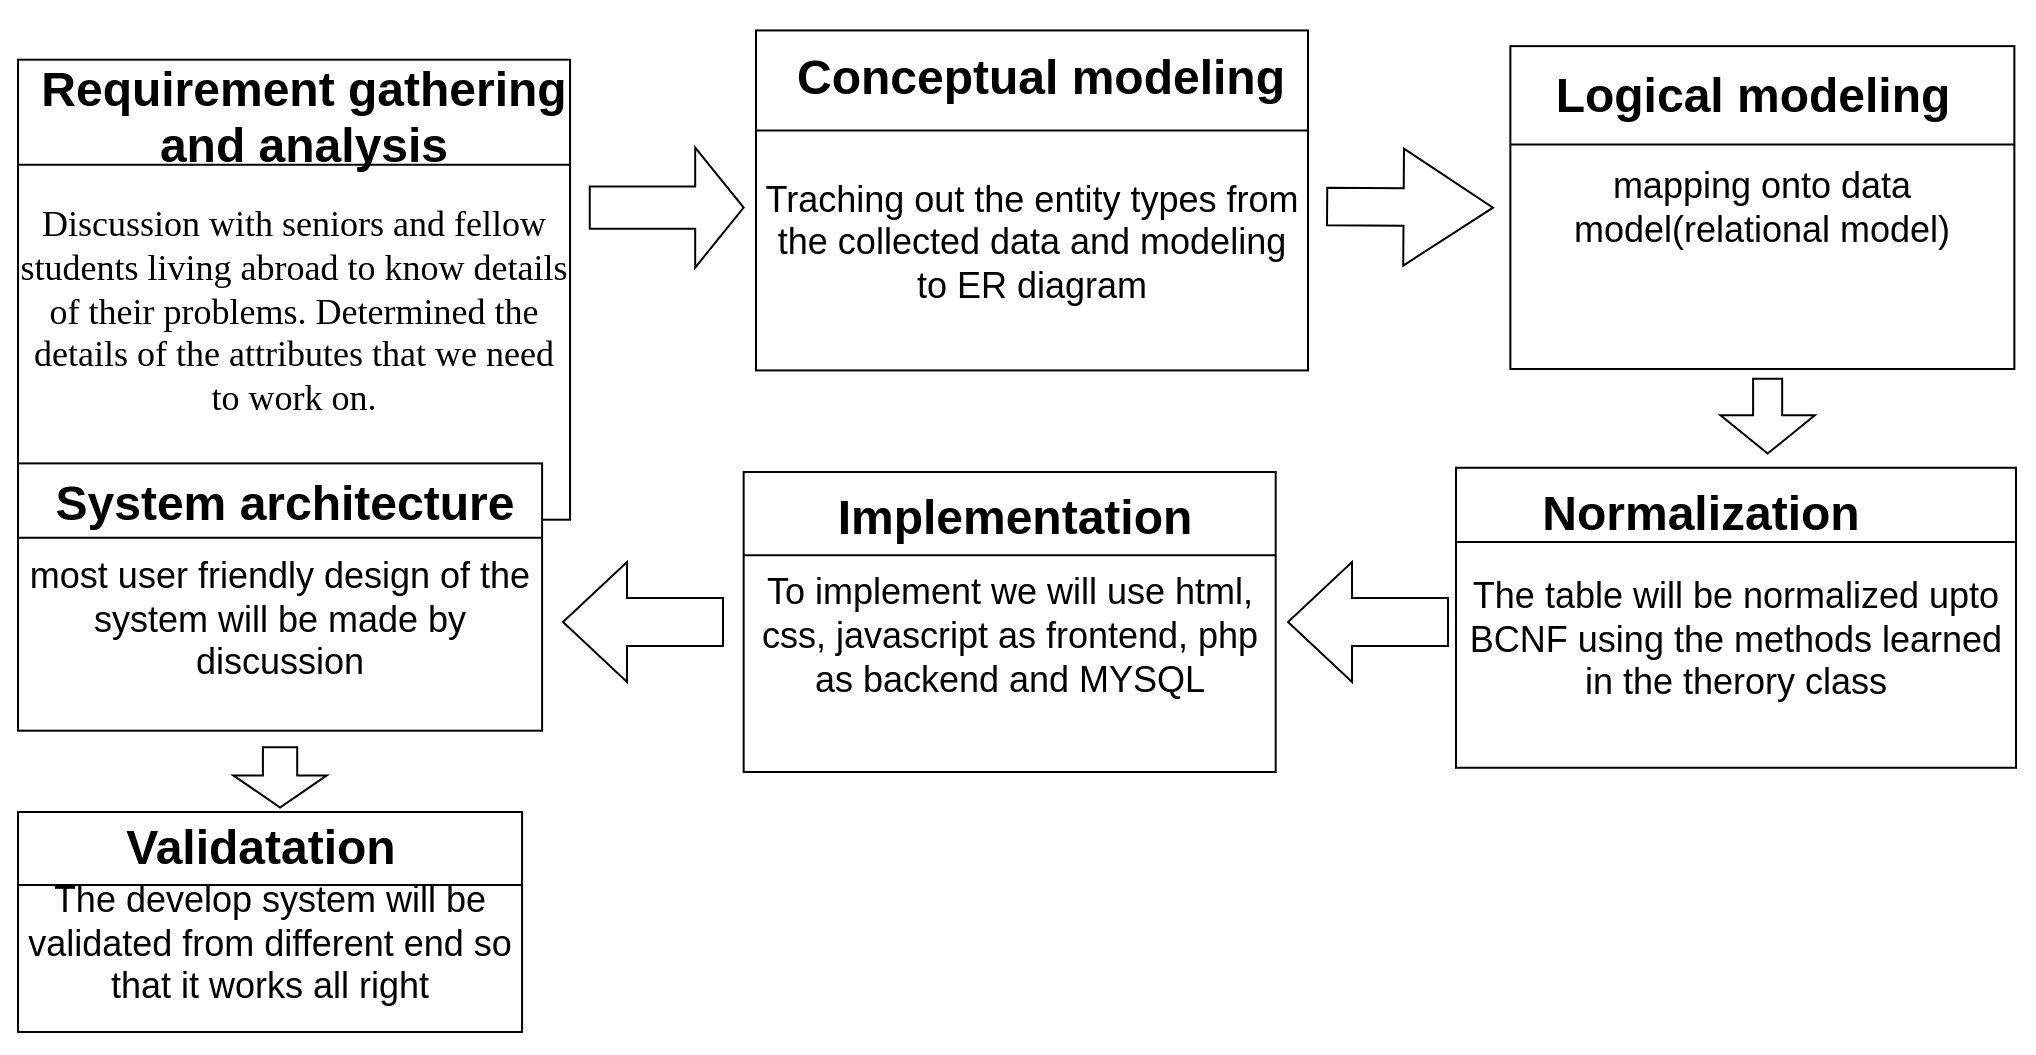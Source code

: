 <mxfile version="24.0.4" type="github">
  <diagram name="Page-1" id="6133507b-19e7-1e82-6fc7-422aa6c4b21f">
    <mxGraphModel dx="1050" dy="1699" grid="1" gridSize="10" guides="1" tooltips="1" connect="1" arrows="1" fold="1" page="1" pageScale="1" pageWidth="827" pageHeight="1169" background="none" math="0" shadow="0">
      <root>
        <mxCell id="0" />
        <mxCell id="1" parent="0" />
        <mxCell id="rs37JlSzHr2OIslSD41R-59" value="" style="group" parent="1" vertex="1" connectable="0">
          <mxGeometry x="61.02" y="-16.15" width="285.86" height="230" as="geometry" />
        </mxCell>
        <mxCell id="rs37JlSzHr2OIslSD41R-54" value="" style="group" parent="rs37JlSzHr2OIslSD41R-59" vertex="1" connectable="0">
          <mxGeometry width="285.86" height="230" as="geometry" />
        </mxCell>
        <mxCell id="rs37JlSzHr2OIslSD41R-7" value="&lt;div&gt;&lt;font face=&quot;arial&quot; style=&quot;background-color: initial; font-size: 18px;&quot; data-font-src=&quot;https://fonts.googleapis.com/css?family=arial&quot;&gt;&lt;br&gt;&lt;/font&gt;&lt;/div&gt;&lt;div&gt;&lt;font face=&quot;dUxqlathf__HzDRtWp4W&quot;&gt;&lt;font style=&quot;background-color: initial; font-size: 18px;&quot; data-font-src=&quot;https://fonts.googleapis.com/css?family=arial&quot;&gt;D&lt;/font&gt;&lt;font style=&quot;background-color: initial; font-size: 18px;&quot; data-font-src=&quot;https://fonts.googleapis.com/css?family=arial&quot;&gt;iscussion with seniors and fellow students&amp;nbsp;living abroad to know details of their problems. Determined the details of the attributes that we need to work on.&lt;/font&gt;&lt;/font&gt;&lt;br&gt;&lt;/div&gt;" style="whiteSpace=wrap;html=1;" parent="rs37JlSzHr2OIslSD41R-54" vertex="1">
          <mxGeometry width="276" height="230" as="geometry" />
        </mxCell>
        <mxCell id="rs37JlSzHr2OIslSD41R-8" value="&lt;font face=&quot;arial&quot;&gt;&lt;font style=&quot;font-size: 24px;&quot;&gt;&lt;br&gt;&lt;span style=&quot;color: black; font-weight: bold;&quot;&gt;Requirement gathering and analysis&lt;/span&gt;&lt;br&gt;&lt;br&gt;&lt;/font&gt;&lt;br&gt;&lt;/font&gt;" style="text;strokeColor=none;align=center;fillColor=none;html=1;verticalAlign=middle;whiteSpace=wrap;rounded=0;" parent="rs37JlSzHr2OIslSD41R-54" vertex="1">
          <mxGeometry y="22.93" width="285.86" height="26.43" as="geometry" />
        </mxCell>
        <mxCell id="rs37JlSzHr2OIslSD41R-44" value="" style="endArrow=none;html=1;rounded=0;exitX=1;exitY=0.5;exitDx=0;exitDy=0;entryX=0;entryY=0.5;entryDx=0;entryDy=0;" parent="rs37JlSzHr2OIslSD41R-59" edge="1">
          <mxGeometry width="50" height="50" relative="1" as="geometry">
            <mxPoint x="276" y="52.504" as="sourcePoint" />
            <mxPoint y="52.504" as="targetPoint" />
            <Array as="points">
              <mxPoint x="147.857" y="52.504" />
            </Array>
          </mxGeometry>
        </mxCell>
        <mxCell id="rs37JlSzHr2OIslSD41R-60" value="" style="group" parent="1" vertex="1" connectable="0">
          <mxGeometry x="430" y="-40.78" width="285.86" height="197.14" as="geometry" />
        </mxCell>
        <mxCell id="rs37JlSzHr2OIslSD41R-61" value="" style="group" parent="rs37JlSzHr2OIslSD41R-60" vertex="1" connectable="0">
          <mxGeometry width="285.86" height="197.14" as="geometry" />
        </mxCell>
        <mxCell id="rs37JlSzHr2OIslSD41R-62" value="&lt;div&gt;&lt;font style=&quot;font-size: 18px;&quot; data-font-src=&quot;https://fonts.googleapis.com/css?family=arial&quot; face=&quot;arial&quot;&gt;&lt;br&gt;&lt;/font&gt;&lt;/div&gt;&lt;font style=&quot;font-size: 18px;&quot; data-font-src=&quot;https://fonts.googleapis.com/css?family=arial&quot; face=&quot;arial&quot;&gt;&lt;div&gt;&lt;font style=&quot;font-size: 18px;&quot; data-font-src=&quot;https://fonts.googleapis.com/css?family=arial&quot; face=&quot;arial&quot;&gt;&lt;br&gt;&lt;/font&gt;&lt;/div&gt;Traching out the entity types from the collected data and modeling to ER diagram&lt;/font&gt;" style="whiteSpace=wrap;html=1;" parent="rs37JlSzHr2OIslSD41R-61" vertex="1">
          <mxGeometry y="10" width="276" height="170" as="geometry" />
        </mxCell>
        <mxCell id="rs37JlSzHr2OIslSD41R-92" value="&lt;font style=&quot;font-size: 24px;&quot; face=&quot;arial&quot;&gt;&lt;b&gt;Conceptual modeling&lt;/b&gt;&lt;/font&gt;" style="text;strokeColor=none;align=center;fillColor=none;html=1;verticalAlign=middle;whiteSpace=wrap;rounded=0;" parent="rs37JlSzHr2OIslSD41R-61" vertex="1">
          <mxGeometry x="12.427" y="16.999" width="261.01" height="32.754" as="geometry" />
        </mxCell>
        <mxCell id="rs37JlSzHr2OIslSD41R-64" value="" style="endArrow=none;html=1;rounded=0;exitX=1;exitY=0.5;exitDx=0;exitDy=0;entryX=0;entryY=0.5;entryDx=0;entryDy=0;" parent="rs37JlSzHr2OIslSD41R-61" edge="1">
          <mxGeometry width="50" height="50" relative="1" as="geometry">
            <mxPoint x="276" y="60.003" as="sourcePoint" />
            <mxPoint y="60.003" as="targetPoint" />
            <Array as="points">
              <mxPoint x="147.857" y="60.003" />
              <mxPoint x="70" y="60" />
            </Array>
          </mxGeometry>
        </mxCell>
        <mxCell id="rs37JlSzHr2OIslSD41R-66" value="" style="group" parent="1" vertex="1" connectable="0">
          <mxGeometry x="807.18" y="-22.93" width="261.01" height="161.43" as="geometry" />
        </mxCell>
        <mxCell id="rs37JlSzHr2OIslSD41R-67" value="&lt;div&gt;&lt;span style=&quot;font-size: 18px; font-family: arial; background-color: initial;&quot;&gt;mapping onto data model(relational model)&lt;/span&gt;&lt;br&gt;&lt;/div&gt;" style="whiteSpace=wrap;html=1;" parent="rs37JlSzHr2OIslSD41R-66" vertex="1">
          <mxGeometry width="252.007" height="161.43" as="geometry" />
        </mxCell>
        <mxCell id="rs37JlSzHr2OIslSD41R-68" value="&lt;font style=&quot;font-size: 24px;&quot; face=&quot;arial&quot;&gt;&lt;b&gt;Logical modeling&lt;/b&gt;&lt;/font&gt;" style="text;strokeColor=none;align=center;fillColor=none;html=1;verticalAlign=middle;whiteSpace=wrap;rounded=0;" parent="rs37JlSzHr2OIslSD41R-66" vertex="1">
          <mxGeometry x="-9.003" y="8.189" width="261.01" height="32.754" as="geometry" />
        </mxCell>
        <mxCell id="rs37JlSzHr2OIslSD41R-69" value="" style="endArrow=none;html=1;rounded=0;exitX=1;exitY=0.5;exitDx=0;exitDy=0;entryX=0;entryY=0.5;entryDx=0;entryDy=0;" parent="rs37JlSzHr2OIslSD41R-66" edge="1">
          <mxGeometry width="50" height="50" relative="1" as="geometry">
            <mxPoint x="252.007" y="49.134" as="sourcePoint" />
            <mxPoint y="49.134" as="targetPoint" />
            <Array as="points">
              <mxPoint x="135.004" y="49.134" />
            </Array>
          </mxGeometry>
        </mxCell>
        <mxCell id="rs37JlSzHr2OIslSD41R-80" value="" style="group" parent="1" vertex="1" connectable="0">
          <mxGeometry x="423.83" y="190" width="266.01" height="150" as="geometry" />
        </mxCell>
        <mxCell id="rs37JlSzHr2OIslSD41R-81" value="&lt;div&gt;&lt;br&gt;&lt;/div&gt;&lt;div&gt;&lt;font face=&quot;arial&quot;&gt;&lt;span style=&quot;font-size: 18px;&quot;&gt;To implement we will use html, css, javascript as frontend, php as backend and MYSQL&lt;/span&gt;&lt;/font&gt;&lt;/div&gt;" style="whiteSpace=wrap;html=1;" parent="rs37JlSzHr2OIslSD41R-80" vertex="1">
          <mxGeometry width="266.01" height="150" as="geometry" />
        </mxCell>
        <mxCell id="rs37JlSzHr2OIslSD41R-87" value="" style="endArrow=none;html=1;rounded=0;exitX=1;exitY=0.5;exitDx=0;exitDy=0;" parent="rs37JlSzHr2OIslSD41R-80" edge="1">
          <mxGeometry width="50" height="50" relative="1" as="geometry">
            <mxPoint x="266" y="41.669" as="sourcePoint" />
            <mxPoint y="41.667" as="targetPoint" />
            <Array as="points">
              <mxPoint x="137.857" y="41.669" />
            </Array>
          </mxGeometry>
        </mxCell>
        <mxCell id="rs37JlSzHr2OIslSD41R-82" value="&lt;font face=&quot;arial&quot;&gt;&lt;span style=&quot;font-size: 24px;&quot;&gt;&lt;b&gt;Implementation&lt;/b&gt;&lt;/span&gt;&lt;/font&gt;" style="text;strokeColor=none;align=center;fillColor=none;html=1;verticalAlign=middle;whiteSpace=wrap;rounded=0;" parent="rs37JlSzHr2OIslSD41R-80" vertex="1">
          <mxGeometry x="4.997" y="8.333" width="261.01" height="28.833" as="geometry" />
        </mxCell>
        <mxCell id="rs37JlSzHr2OIslSD41R-95" value="" style="group" parent="1" vertex="1" connectable="0">
          <mxGeometry x="61.02" y="185.7" width="262.03" height="133.64" as="geometry" />
        </mxCell>
        <mxCell id="rs37JlSzHr2OIslSD41R-96" value="&lt;div&gt;&lt;font style=&quot;font-size: 18px;&quot; data-font-src=&quot;https://fonts.googleapis.com/css?family=arial&quot; face=&quot;arial&quot;&gt;&lt;br&gt;&lt;/font&gt;&lt;/div&gt;&lt;font style=&quot;font-size: 18px;&quot; data-font-src=&quot;https://fonts.googleapis.com/css?family=arial&quot; face=&quot;arial&quot;&gt;most user friendly design of the system will be made by discussion&lt;/font&gt;" style="whiteSpace=wrap;html=1;" parent="rs37JlSzHr2OIslSD41R-95" vertex="1">
          <mxGeometry width="262.03" height="133.64" as="geometry" />
        </mxCell>
        <mxCell id="rs37JlSzHr2OIslSD41R-97" value="" style="endArrow=none;html=1;rounded=0;exitX=1;exitY=0.5;exitDx=0;exitDy=0;" parent="rs37JlSzHr2OIslSD41R-95" edge="1">
          <mxGeometry width="50" height="50" relative="1" as="geometry">
            <mxPoint x="262.02" y="37.124" as="sourcePoint" />
            <mxPoint y="37.122" as="targetPoint" />
            <Array as="points">
              <mxPoint x="135.795" y="37.124" />
            </Array>
          </mxGeometry>
        </mxCell>
        <mxCell id="rs37JlSzHr2OIslSD41R-98" value="&lt;font face=&quot;arial&quot;&gt;&lt;span style=&quot;font-size: 24px;&quot;&gt;&lt;b&gt;System architecture&lt;/b&gt;&lt;/span&gt;&lt;/font&gt;" style="text;strokeColor=none;align=center;fillColor=none;html=1;verticalAlign=middle;whiteSpace=wrap;rounded=0;" parent="rs37JlSzHr2OIslSD41R-95" vertex="1">
          <mxGeometry x="4.922" y="7.424" width="257.105" height="25.689" as="geometry" />
        </mxCell>
        <mxCell id="rs37JlSzHr2OIslSD41R-99" value="" style="group" parent="1" vertex="1" connectable="0">
          <mxGeometry x="760" y="187.88" width="280" height="150" as="geometry" />
        </mxCell>
        <mxCell id="rs37JlSzHr2OIslSD41R-100" value="&lt;div&gt;&lt;font style=&quot;font-size: 18px;&quot; data-font-src=&quot;https://fonts.googleapis.com/css?family=arial&quot; face=&quot;arial&quot;&gt;&lt;br&gt;&lt;/font&gt;&lt;/div&gt;&lt;font style=&quot;font-size: 18px;&quot; data-font-src=&quot;https://fonts.googleapis.com/css?family=arial&quot; face=&quot;arial&quot;&gt;The table will be normalized upto BCNF using the methods learned in the therory class&lt;/font&gt;" style="whiteSpace=wrap;html=1;" parent="rs37JlSzHr2OIslSD41R-99" vertex="1">
          <mxGeometry x="20" width="280" height="150" as="geometry" />
        </mxCell>
        <mxCell id="rs37JlSzHr2OIslSD41R-101" value="" style="endArrow=none;html=1;rounded=0;exitX=1;exitY=0.5;exitDx=0;exitDy=0;" parent="rs37JlSzHr2OIslSD41R-99" edge="1">
          <mxGeometry width="50" height="50" relative="1" as="geometry">
            <mxPoint x="299.999" y="37.169" as="sourcePoint" />
            <mxPoint x="20.01" y="37.167" as="targetPoint" />
            <Array as="points">
              <mxPoint x="165.117" y="37.169" />
            </Array>
          </mxGeometry>
        </mxCell>
        <mxCell id="rs37JlSzHr2OIslSD41R-102" value="&lt;font face=&quot;arial&quot;&gt;&lt;span style=&quot;font-size: 24px;&quot;&gt;&lt;b&gt;Normalization&lt;/b&gt;&lt;/span&gt;&lt;/font&gt;" style="text;strokeColor=none;align=center;fillColor=none;html=1;verticalAlign=middle;whiteSpace=wrap;rounded=0;" parent="rs37JlSzHr2OIslSD41R-99" vertex="1">
          <mxGeometry x="5.26" y="8.333" width="274.737" height="28.833" as="geometry" />
        </mxCell>
        <mxCell id="rs37JlSzHr2OIslSD41R-103" value="" style="group" parent="1" vertex="1" connectable="0">
          <mxGeometry x="61.02" y="360" width="261.01" height="120" as="geometry" />
        </mxCell>
        <mxCell id="rs37JlSzHr2OIslSD41R-104" value="&lt;div&gt;&lt;font face=&quot;arial&quot;&gt;&lt;span style=&quot;font-size: 18px;&quot;&gt;&lt;br&gt;&lt;/span&gt;&lt;/font&gt;&lt;/div&gt;&lt;div&gt;&lt;font face=&quot;arial&quot;&gt;&lt;span style=&quot;font-size: 18px;&quot;&gt;The develop system will be validated from different end so that it works all right&lt;/span&gt;&lt;/font&gt;&lt;/div&gt;" style="whiteSpace=wrap;html=1;" parent="rs37JlSzHr2OIslSD41R-103" vertex="1">
          <mxGeometry width="252.01" height="110" as="geometry" />
        </mxCell>
        <mxCell id="rs37JlSzHr2OIslSD41R-105" value="&lt;font face=&quot;arial&quot;&gt;&lt;span style=&quot;font-size: 24px;&quot;&gt;&lt;b&gt;Validatation&lt;/b&gt;&lt;/span&gt;&lt;/font&gt;" style="text;strokeColor=none;align=center;fillColor=none;html=1;verticalAlign=middle;whiteSpace=wrap;rounded=0;" parent="rs37JlSzHr2OIslSD41R-103" vertex="1">
          <mxGeometry x="-9.003" y="6.087" width="261.01" height="24.348" as="geometry" />
        </mxCell>
        <mxCell id="rs37JlSzHr2OIslSD41R-106" value="" style="endArrow=none;html=1;rounded=0;exitX=1;exitY=0.5;exitDx=0;exitDy=0;entryX=0;entryY=0.5;entryDx=0;entryDy=0;" parent="rs37JlSzHr2OIslSD41R-103" edge="1">
          <mxGeometry width="50" height="50" relative="1" as="geometry">
            <mxPoint x="252.007" y="36.524" as="sourcePoint" />
            <mxPoint y="36.524" as="targetPoint" />
            <Array as="points">
              <mxPoint x="135.004" y="36.524" />
            </Array>
          </mxGeometry>
        </mxCell>
        <mxCell id="rs37JlSzHr2OIslSD41R-128" value="" style="shape=flexArrow;endArrow=classic;html=1;rounded=0;endWidth=38.75;endSize=14.562;width=18.75;" parent="1" edge="1">
          <mxGeometry width="50" height="50" relative="1" as="geometry">
            <mxPoint x="715.06" y="57.289" as="sourcePoint" />
            <mxPoint x="798.99" y="57.83" as="targetPoint" />
          </mxGeometry>
        </mxCell>
        <mxCell id="rs37JlSzHr2OIslSD41R-129" value="" style="shape=singleArrow;whiteSpace=wrap;html=1;arrowWidth=0.352;arrowSize=0.315;" parent="1" vertex="1">
          <mxGeometry x="346.88" y="27.79" width="76.95" height="60" as="geometry" />
        </mxCell>
        <mxCell id="rs37JlSzHr2OIslSD41R-130" value="" style="shape=singleArrow;whiteSpace=wrap;html=1;arrowWidth=0.4;arrowSize=0.4;rotation=-180;" parent="1" vertex="1">
          <mxGeometry x="333.5" y="235" width="80" height="60" as="geometry" />
        </mxCell>
        <mxCell id="rs37JlSzHr2OIslSD41R-131" value="" style="shape=singleArrow;whiteSpace=wrap;html=1;arrowWidth=0.4;arrowSize=0.4;rotation=-180;" parent="1" vertex="1">
          <mxGeometry x="696.01" y="235" width="80" height="60" as="geometry" />
        </mxCell>
        <mxCell id="rs37JlSzHr2OIslSD41R-145" value="" style="shape=singleArrow;whiteSpace=wrap;html=1;arrowWidth=0.308;arrowSize=0.512;rotation=90;" parent="1" vertex="1">
          <mxGeometry x="917.14" y="138.5" width="37.36" height="47.2" as="geometry" />
        </mxCell>
        <mxCell id="yZeKby3j4Ks9i9Fz5YMX-7" value="" style="shape=singleArrow;whiteSpace=wrap;html=1;arrowWidth=0.367;arrowSize=0.534;rotation=90;" parent="1" vertex="1">
          <mxGeometry x="177" y="319.34" width="30.06" height="46.74" as="geometry" />
        </mxCell>
      </root>
    </mxGraphModel>
  </diagram>
</mxfile>
